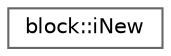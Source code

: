 digraph "Graphical Class Hierarchy"
{
 // LATEX_PDF_SIZE
  bgcolor="transparent";
  edge [fontname=Helvetica,fontsize=10,labelfontname=Helvetica,labelfontsize=10];
  node [fontname=Helvetica,fontsize=10,shape=box,height=0.2,width=0.4];
  rankdir="LR";
  Node0 [id="Node000000",label="block::iNew",height=0.2,width=0.4,color="grey40", fillcolor="white", style="filled",URL="$classFoam_1_1block_1_1iNew.html",tooltip=" "];
}
